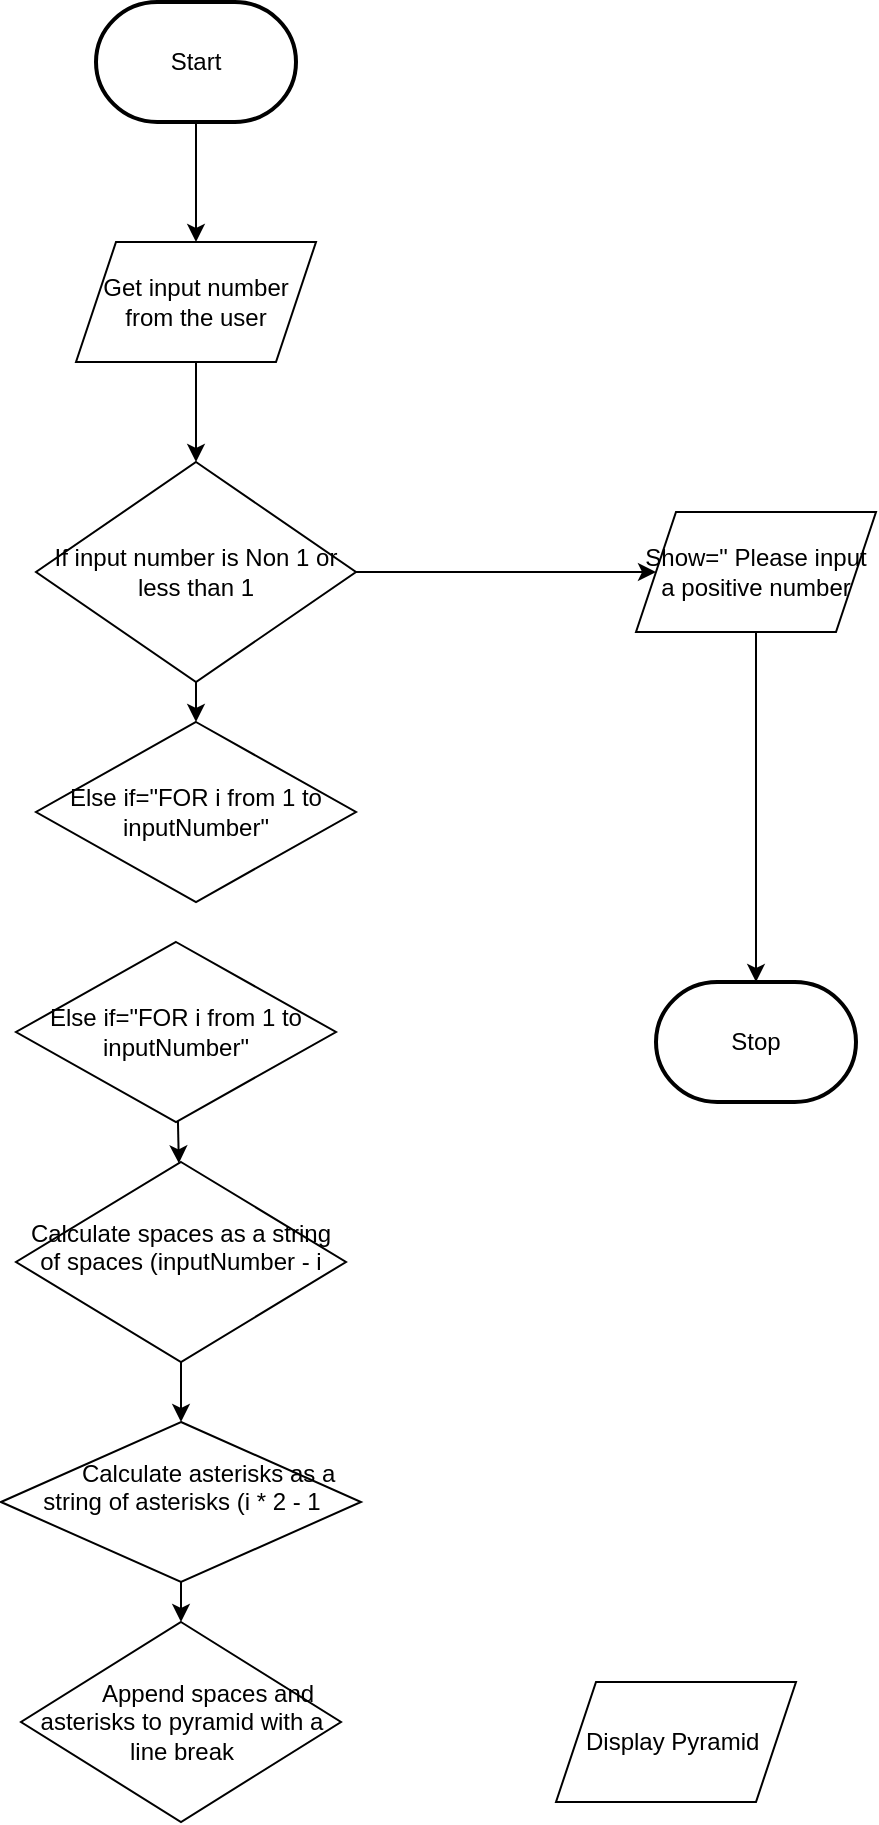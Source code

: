 <mxfile>
    <diagram id="HIP3nbAZw_EuaXWnEj3U" name="Page-1">
        <mxGraphModel dx="606" dy="458" grid="1" gridSize="10" guides="1" tooltips="1" connect="1" arrows="1" fold="1" page="1" pageScale="1" pageWidth="850" pageHeight="1100" math="0" shadow="0">
            <root>
                <mxCell id="0"/>
                <mxCell id="1" parent="0"/>
                <mxCell id="5" value="" style="edgeStyle=none;html=1;" edge="1" parent="1" source="2" target="4">
                    <mxGeometry relative="1" as="geometry"/>
                </mxCell>
                <mxCell id="2" value="Start" style="strokeWidth=2;html=1;shape=mxgraph.flowchart.terminator;whiteSpace=wrap;" parent="1" vertex="1">
                    <mxGeometry x="230" y="130" width="100" height="60" as="geometry"/>
                </mxCell>
                <mxCell id="3" value="Stop" style="strokeWidth=2;html=1;shape=mxgraph.flowchart.terminator;whiteSpace=wrap;" parent="1" vertex="1">
                    <mxGeometry x="510" y="620" width="100" height="60" as="geometry"/>
                </mxCell>
                <mxCell id="8" value="" style="edgeStyle=none;html=1;" edge="1" parent="1" source="4" target="6">
                    <mxGeometry relative="1" as="geometry"/>
                </mxCell>
                <mxCell id="4" value="Get input number from the user" style="shape=parallelogram;perimeter=parallelogramPerimeter;whiteSpace=wrap;html=1;fixedSize=1;" vertex="1" parent="1">
                    <mxGeometry x="220" y="250" width="120" height="60" as="geometry"/>
                </mxCell>
                <mxCell id="10" style="edgeStyle=none;html=1;entryX=0;entryY=0.5;entryDx=0;entryDy=0;" edge="1" parent="1" source="6" target="9">
                    <mxGeometry relative="1" as="geometry"/>
                </mxCell>
                <mxCell id="13" value="" style="edgeStyle=none;html=1;" edge="1" parent="1" source="6" target="12">
                    <mxGeometry relative="1" as="geometry"/>
                </mxCell>
                <mxCell id="6" value="If input number is Non 1 or less than 1" style="rhombus;whiteSpace=wrap;html=1;" vertex="1" parent="1">
                    <mxGeometry x="200" y="360" width="160" height="110" as="geometry"/>
                </mxCell>
                <mxCell id="11" style="edgeStyle=none;html=1;entryX=0.5;entryY=0;entryDx=0;entryDy=0;entryPerimeter=0;" edge="1" parent="1" source="9" target="3">
                    <mxGeometry relative="1" as="geometry"/>
                </mxCell>
                <mxCell id="9" value="Show=&quot; Please input a positive number" style="shape=parallelogram;perimeter=parallelogramPerimeter;whiteSpace=wrap;html=1;fixedSize=1;" vertex="1" parent="1">
                    <mxGeometry x="500" y="385" width="120" height="60" as="geometry"/>
                </mxCell>
                <mxCell id="12" value="Else if=&quot;FOR i from 1 to inputNumber&quot;" style="rhombus;whiteSpace=wrap;html=1;" vertex="1" parent="1">
                    <mxGeometry x="200" y="490" width="160" height="90" as="geometry"/>
                </mxCell>
                <mxCell id="18" value="" style="edgeStyle=none;html=1;" edge="1" parent="1" source="14" target="15">
                    <mxGeometry relative="1" as="geometry"/>
                </mxCell>
                <mxCell id="14" value="Else if=&quot;FOR i from 1 to inputNumber&quot;" style="rhombus;whiteSpace=wrap;html=1;" vertex="1" parent="1">
                    <mxGeometry x="190" y="600" width="160" height="90" as="geometry"/>
                </mxCell>
                <mxCell id="19" value="" style="edgeStyle=none;html=1;" edge="1" parent="1" source="15" target="16">
                    <mxGeometry relative="1" as="geometry"/>
                </mxCell>
                <mxCell id="15" value="&lt;div&gt;Calculate spaces as a string of spaces (inputNumber - i&lt;/div&gt;&lt;div&gt;&amp;nbsp; &amp;nbsp; &amp;nbsp; &amp;nbsp;&amp;nbsp;&lt;/div&gt;" style="rhombus;whiteSpace=wrap;html=1;" vertex="1" parent="1">
                    <mxGeometry x="190" y="710" width="165" height="100" as="geometry"/>
                </mxCell>
                <mxCell id="20" value="" style="edgeStyle=none;html=1;" edge="1" parent="1" source="16" target="17">
                    <mxGeometry relative="1" as="geometry"/>
                </mxCell>
                <mxCell id="16" value="&lt;div&gt;&amp;nbsp; &amp;nbsp; &amp;nbsp; &amp;nbsp; Calculate asterisks as a string of asterisks (i * 2 - 1&lt;/div&gt;&lt;div&gt;&lt;br&gt;&lt;/div&gt;" style="rhombus;whiteSpace=wrap;html=1;" vertex="1" parent="1">
                    <mxGeometry x="182.5" y="840" width="180" height="80" as="geometry"/>
                </mxCell>
                <mxCell id="17" value="&amp;nbsp; &amp;nbsp; &amp;nbsp; &amp;nbsp; Append spaces and asterisks to pyramid with a line break" style="rhombus;whiteSpace=wrap;html=1;" vertex="1" parent="1">
                    <mxGeometry x="192.5" y="940" width="160" height="100" as="geometry"/>
                </mxCell>
                <mxCell id="22" value="Display Pyramid&amp;nbsp;" style="shape=parallelogram;perimeter=parallelogramPerimeter;whiteSpace=wrap;html=1;fixedSize=1;" vertex="1" parent="1">
                    <mxGeometry x="460" y="970" width="120" height="60" as="geometry"/>
                </mxCell>
            </root>
        </mxGraphModel>
    </diagram>
</mxfile>